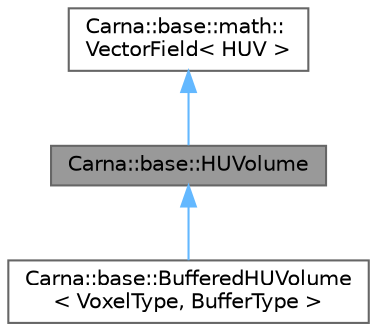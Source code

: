 digraph "Carna::base::HUVolume"
{
 // LATEX_PDF_SIZE
  bgcolor="transparent";
  edge [fontname=Helvetica,fontsize=10,labelfontname=Helvetica,labelfontsize=10];
  node [fontname=Helvetica,fontsize=10,shape=box,height=0.2,width=0.4];
  Node1 [id="Node000001",label="Carna::base::HUVolume",height=0.2,width=0.4,color="gray40", fillcolor="grey60", style="filled", fontcolor="black",tooltip="Defines interface to  volumetric data."];
  Node2 -> Node1 [id="edge1_Node000001_Node000002",dir="back",color="steelblue1",style="solid",tooltip=" "];
  Node2 [id="Node000002",label="Carna::base::math::\lVectorField\< HUV \>",height=0.2,width=0.4,color="gray40", fillcolor="white", style="filled",URL="$classCarna_1_1base_1_1math_1_1VectorField.html",tooltip=" "];
  Node1 -> Node3 [id="edge2_Node000001_Node000003",dir="back",color="steelblue1",style="solid",tooltip=" "];
  Node3 [id="Node000003",label="Carna::base::BufferedHUVolume\l\< VoxelType, BufferType \>",height=0.2,width=0.4,color="gray40", fillcolor="white", style="filled",URL="$classCarna_1_1base_1_1BufferedHUVolume.html",tooltip="Implements HUVolume generically for a particular VoxelType."];
}
